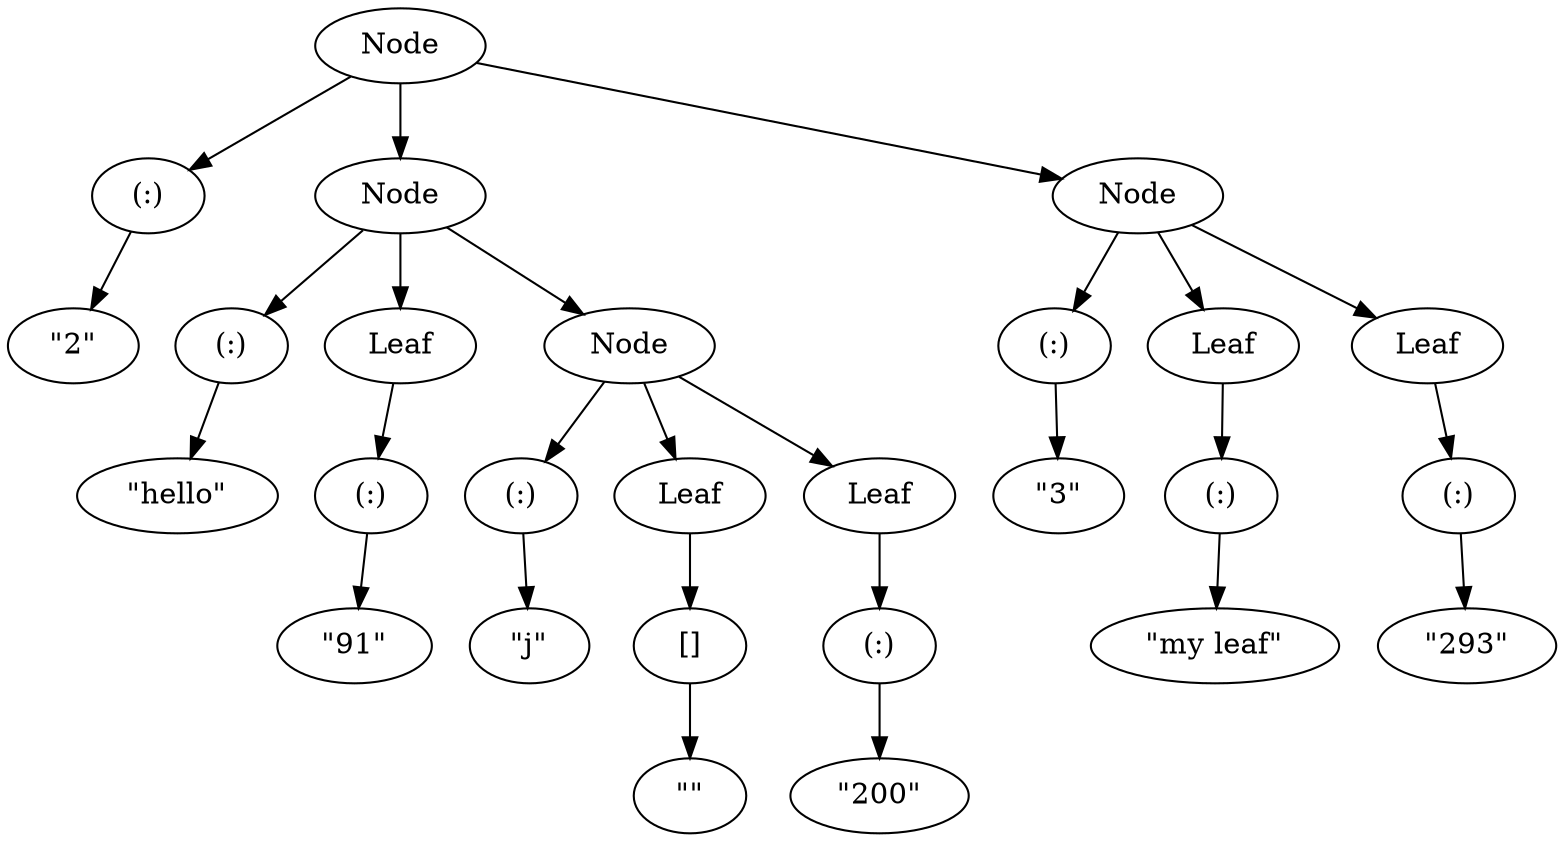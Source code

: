 digraph "" {
  "1" [label=" Node "];
  "1" -> "1.1" [];
  "1" -> "1.2" [];
  "1" -> "1.3" [];
  "1.1" [label=" (:) "];
  "1.1" -> "1.1.1" [];
  "1.1.1" [label=" \"2\" "];
  "1.2" [label=" Node "];
  "1.2" -> "1.2.1" [];
  "1.2" -> "1.2.2" [];
  "1.2" -> "1.2.3" [];
  "1.2.1" [label=" (:) "];
  "1.2.1" -> "1.2.1.1" [];
  "1.2.1.1" [label=" \"hello\" "];
  "1.2.2" [label=" Leaf "];
  "1.2.2" -> "1.2.2.1" [];
  "1.2.2.1" [label=" (:) "];
  "1.2.2.1" -> "1.2.2.1.1" [];
  "1.2.2.1.1" [label=" \"91\" "];
  "1.2.3" [label=" Node "];
  "1.2.3" -> "1.2.3.1" [];
  "1.2.3" -> "1.2.3.2" [];
  "1.2.3" -> "1.2.3.3" [];
  "1.2.3.1" [label=" (:) "];
  "1.2.3.1" -> "1.2.3.1.1" [];
  "1.2.3.1.1" [label=" \"j\" "];
  "1.2.3.2" [label=" Leaf "];
  "1.2.3.2" -> "1.2.3.2.1" [];
  "1.2.3.2.1" [label=" [] "];
  "1.2.3.2.1" -> "1.2.3.2.1.1" [];
  "1.2.3.2.1.1" [label=" \"\" "];
  "1.2.3.3" [label=" Leaf "];
  "1.2.3.3" -> "1.2.3.3.1" [];
  "1.2.3.3.1" [label=" (:) "];
  "1.2.3.3.1" -> "1.2.3.3.1.1" [];
  "1.2.3.3.1.1" [label=" \"200\" "];
  "1.3" [label=" Node "];
  "1.3" -> "1.3.1" [];
  "1.3" -> "1.3.2" [];
  "1.3" -> "1.3.3" [];
  "1.3.1" [label=" (:) "];
  "1.3.1" -> "1.3.1.1" [];
  "1.3.1.1" [label=" \"3\" "];
  "1.3.2" [label=" Leaf "];
  "1.3.2" -> "1.3.2.1" [];
  "1.3.2.1" [label=" (:) "];
  "1.3.2.1" -> "1.3.2.1.1" [];
  "1.3.2.1.1" [label=" \"my leaf\" "];
  "1.3.3" [label=" Leaf "];
  "1.3.3" -> "1.3.3.1" [];
  "1.3.3.1" [label=" (:) "];
  "1.3.3.1" -> "1.3.3.1.1" [];
  "1.3.3.1.1" [label=" \"293\" "];
}